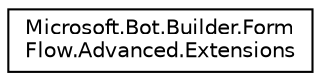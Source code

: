 digraph "Graphical Class Hierarchy"
{
  edge [fontname="Helvetica",fontsize="10",labelfontname="Helvetica",labelfontsize="10"];
  node [fontname="Helvetica",fontsize="10",shape=record];
  rankdir="LR";
  Node1 [label="Microsoft.Bot.Builder.Form\lFlow.Advanced.Extensions",height=0.2,width=0.4,color="black", fillcolor="white", style="filled",URL="$d7/d6d/class_microsoft_1_1_bot_1_1_builder_1_1_form_flow_1_1_advanced_1_1_extensions.html"];
}
